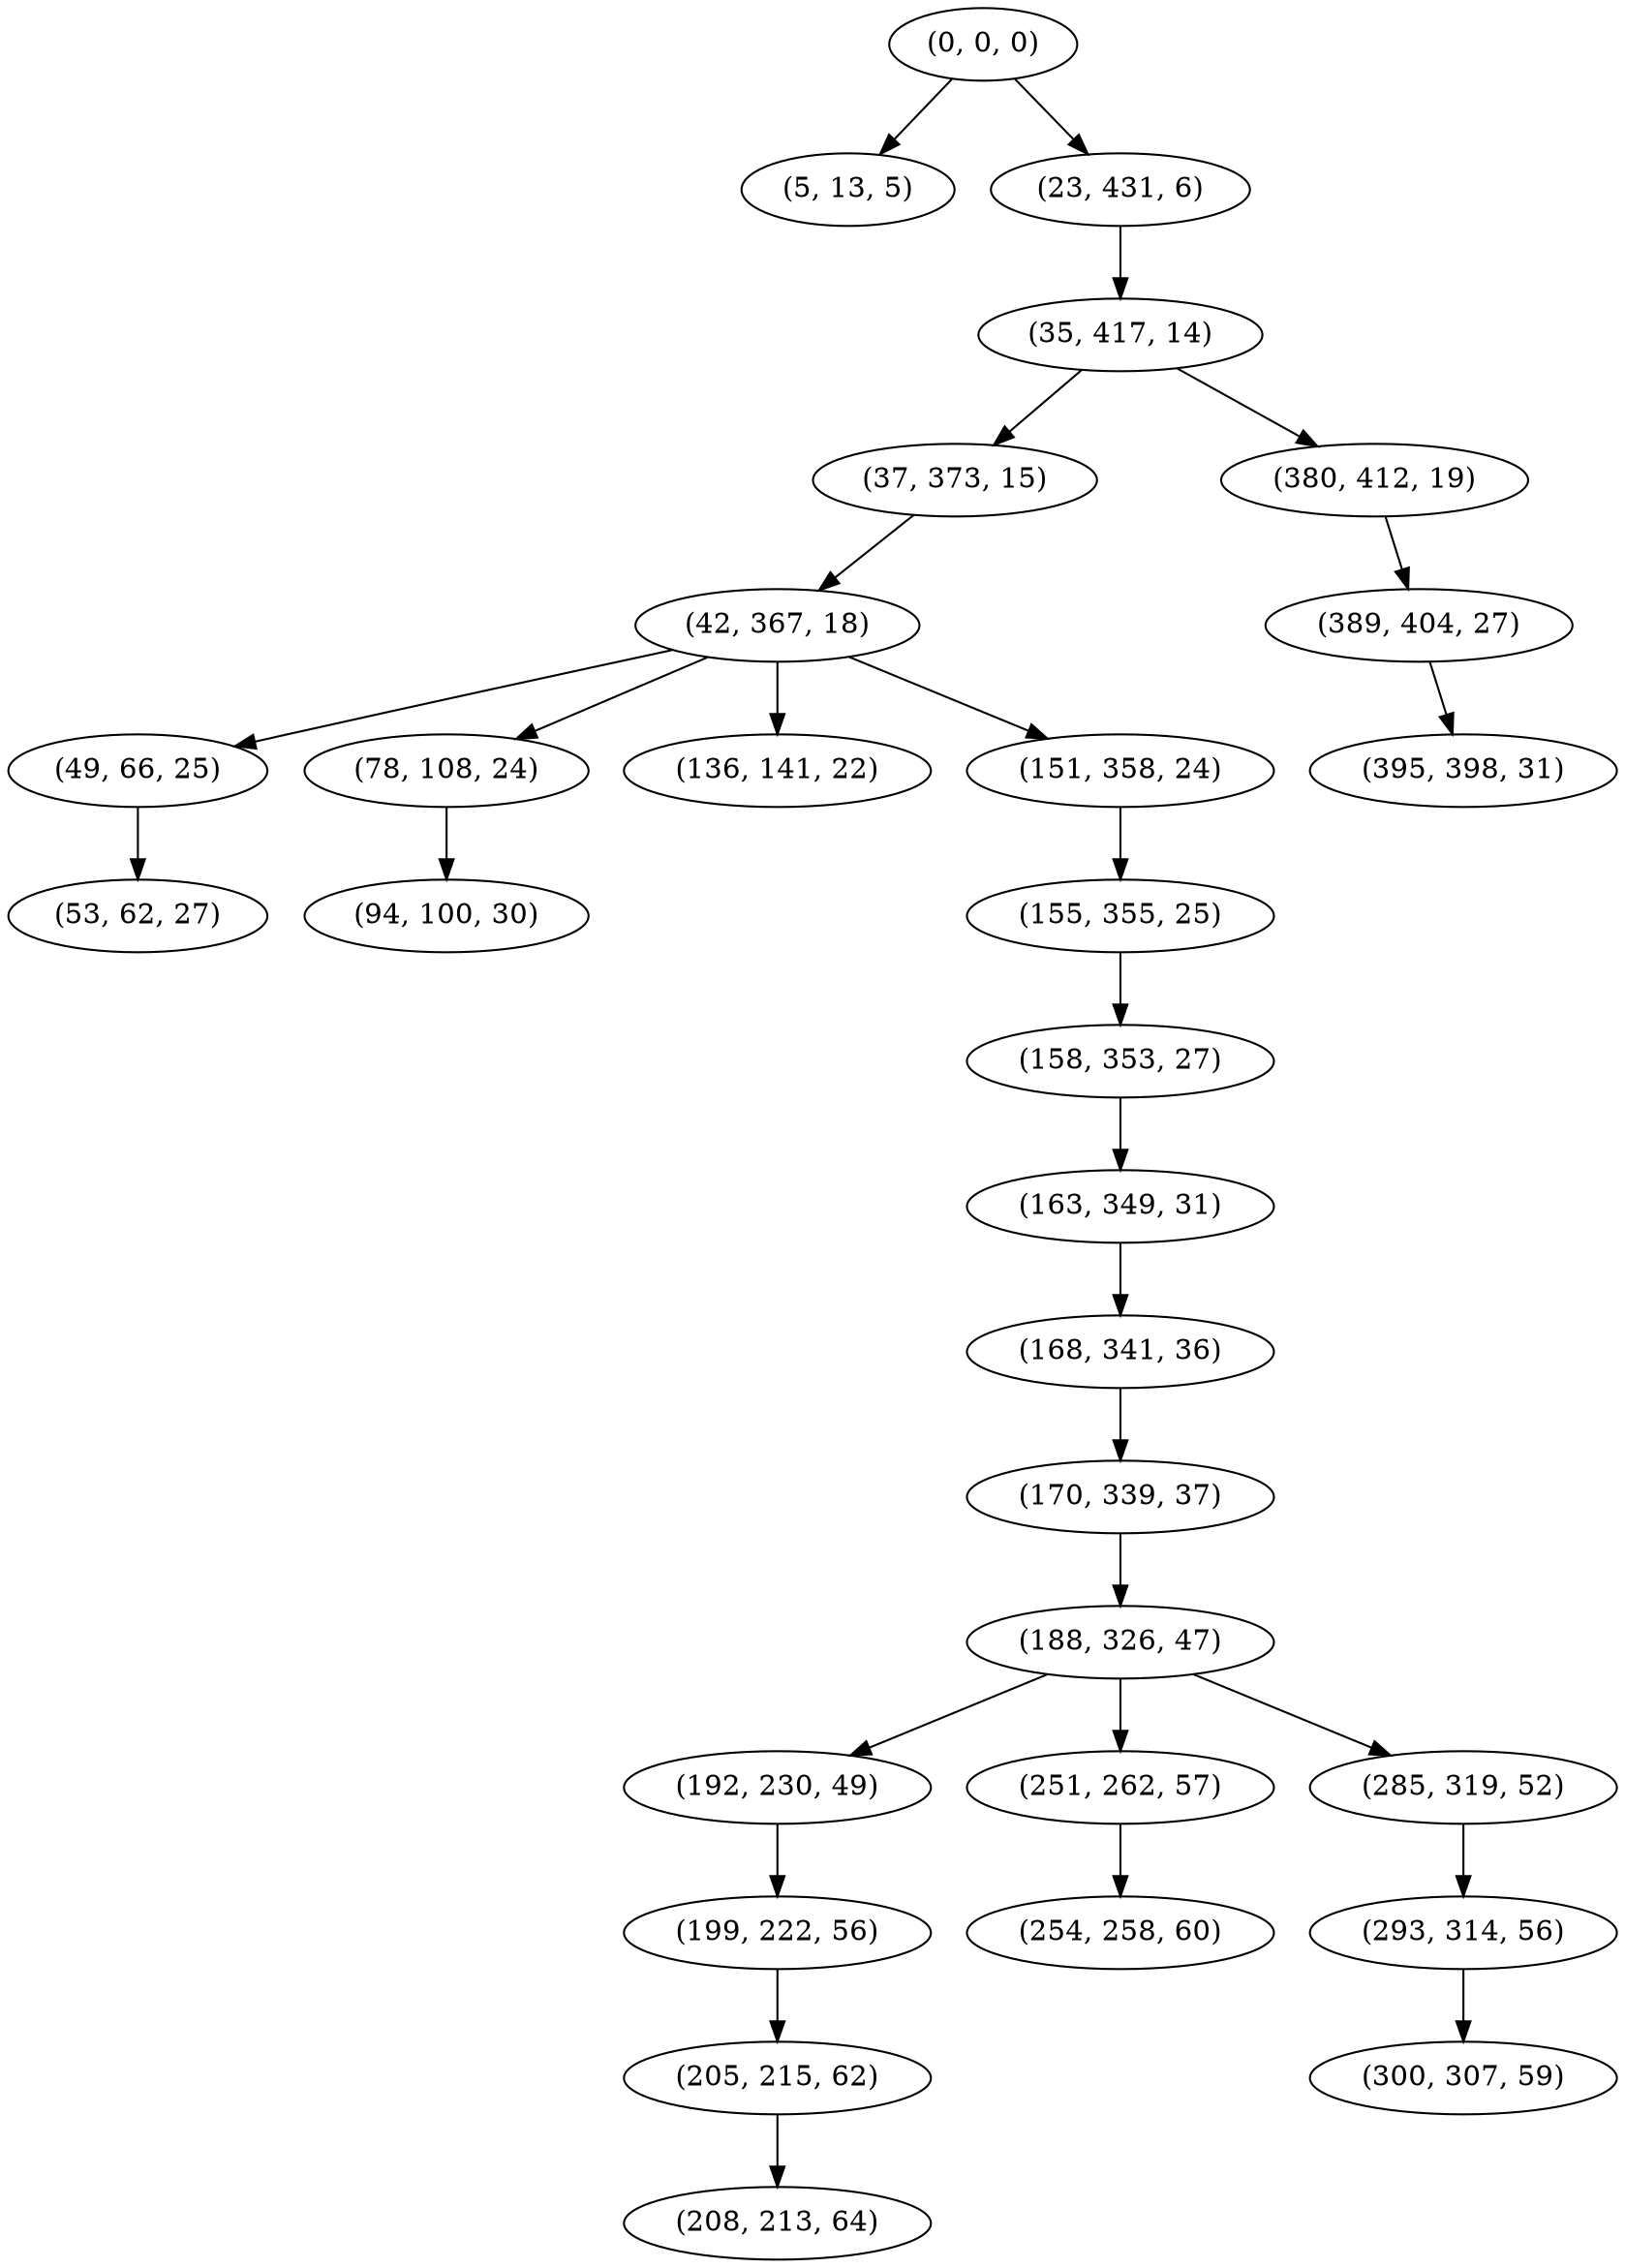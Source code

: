 digraph tree {
    "(0, 0, 0)";
    "(5, 13, 5)";
    "(23, 431, 6)";
    "(35, 417, 14)";
    "(37, 373, 15)";
    "(42, 367, 18)";
    "(49, 66, 25)";
    "(53, 62, 27)";
    "(78, 108, 24)";
    "(94, 100, 30)";
    "(136, 141, 22)";
    "(151, 358, 24)";
    "(155, 355, 25)";
    "(158, 353, 27)";
    "(163, 349, 31)";
    "(168, 341, 36)";
    "(170, 339, 37)";
    "(188, 326, 47)";
    "(192, 230, 49)";
    "(199, 222, 56)";
    "(205, 215, 62)";
    "(208, 213, 64)";
    "(251, 262, 57)";
    "(254, 258, 60)";
    "(285, 319, 52)";
    "(293, 314, 56)";
    "(300, 307, 59)";
    "(380, 412, 19)";
    "(389, 404, 27)";
    "(395, 398, 31)";
    "(0, 0, 0)" -> "(5, 13, 5)";
    "(0, 0, 0)" -> "(23, 431, 6)";
    "(23, 431, 6)" -> "(35, 417, 14)";
    "(35, 417, 14)" -> "(37, 373, 15)";
    "(35, 417, 14)" -> "(380, 412, 19)";
    "(37, 373, 15)" -> "(42, 367, 18)";
    "(42, 367, 18)" -> "(49, 66, 25)";
    "(42, 367, 18)" -> "(78, 108, 24)";
    "(42, 367, 18)" -> "(136, 141, 22)";
    "(42, 367, 18)" -> "(151, 358, 24)";
    "(49, 66, 25)" -> "(53, 62, 27)";
    "(78, 108, 24)" -> "(94, 100, 30)";
    "(151, 358, 24)" -> "(155, 355, 25)";
    "(155, 355, 25)" -> "(158, 353, 27)";
    "(158, 353, 27)" -> "(163, 349, 31)";
    "(163, 349, 31)" -> "(168, 341, 36)";
    "(168, 341, 36)" -> "(170, 339, 37)";
    "(170, 339, 37)" -> "(188, 326, 47)";
    "(188, 326, 47)" -> "(192, 230, 49)";
    "(188, 326, 47)" -> "(251, 262, 57)";
    "(188, 326, 47)" -> "(285, 319, 52)";
    "(192, 230, 49)" -> "(199, 222, 56)";
    "(199, 222, 56)" -> "(205, 215, 62)";
    "(205, 215, 62)" -> "(208, 213, 64)";
    "(251, 262, 57)" -> "(254, 258, 60)";
    "(285, 319, 52)" -> "(293, 314, 56)";
    "(293, 314, 56)" -> "(300, 307, 59)";
    "(380, 412, 19)" -> "(389, 404, 27)";
    "(389, 404, 27)" -> "(395, 398, 31)";
}
